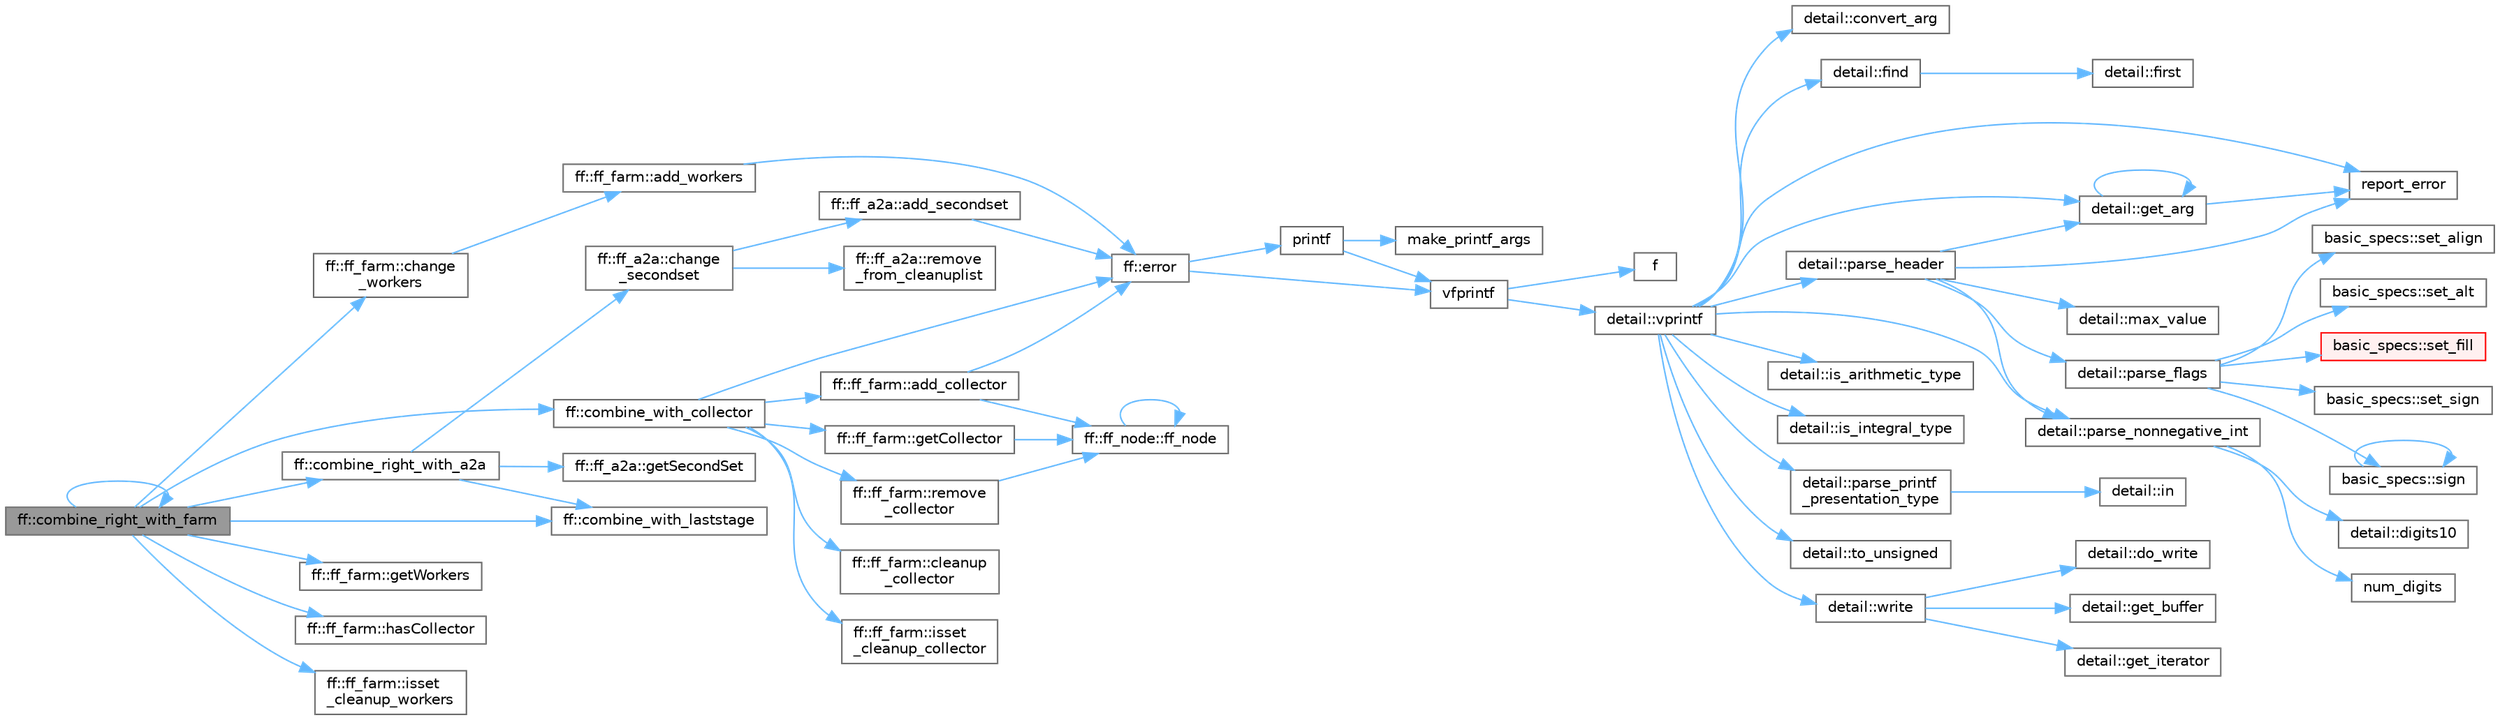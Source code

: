 digraph "ff::combine_right_with_farm"
{
 // LATEX_PDF_SIZE
  bgcolor="transparent";
  edge [fontname=Helvetica,fontsize=10,labelfontname=Helvetica,labelfontsize=10];
  node [fontname=Helvetica,fontsize=10,shape=box,height=0.2,width=0.4];
  rankdir="LR";
  Node1 [id="Node000001",label="ff::combine_right_with_farm",height=0.2,width=0.4,color="gray40", fillcolor="grey60", style="filled", fontcolor="black",tooltip=" "];
  Node1 -> Node2 [id="edge1_Node000001_Node000002",color="steelblue1",style="solid",tooltip=" "];
  Node2 [id="Node000002",label="ff::ff_farm::change\l_workers",height=0.2,width=0.4,color="grey40", fillcolor="white", style="filled",URL="$classff_1_1ff__farm.html#a1b349c3a7c414083ae1f7a63337c34d4",tooltip=" "];
  Node2 -> Node3 [id="edge2_Node000002_Node000003",color="steelblue1",style="solid",tooltip=" "];
  Node3 [id="Node000003",label="ff::ff_farm::add_workers",height=0.2,width=0.4,color="grey40", fillcolor="white", style="filled",URL="$classff_1_1ff__farm.html#abcc6e24c3d7ca03c67e4206f829d1c0b",tooltip="Adds workers to the form"];
  Node3 -> Node4 [id="edge3_Node000003_Node000004",color="steelblue1",style="solid",tooltip=" "];
  Node4 [id="Node000004",label="ff::error",height=0.2,width=0.4,color="grey40", fillcolor="white", style="filled",URL="$namespaceff.html#a27d926d29b55e019eba5b70672301d82",tooltip=" "];
  Node4 -> Node5 [id="edge4_Node000004_Node000005",color="steelblue1",style="solid",tooltip=" "];
  Node5 [id="Node000005",label="printf",height=0.2,width=0.4,color="grey40", fillcolor="white", style="filled",URL="$printf_8h.html#aee3ed3a831f25f07e7be3919fff2203a",tooltip=" "];
  Node5 -> Node6 [id="edge5_Node000005_Node000006",color="steelblue1",style="solid",tooltip=" "];
  Node6 [id="Node000006",label="make_printf_args",height=0.2,width=0.4,color="grey40", fillcolor="white", style="filled",URL="$printf_8h.html#a27dcc0efcda04388971dbea3c875f122",tooltip=" "];
  Node5 -> Node7 [id="edge6_Node000005_Node000007",color="steelblue1",style="solid",tooltip=" "];
  Node7 [id="Node000007",label="vfprintf",height=0.2,width=0.4,color="grey40", fillcolor="white", style="filled",URL="$printf_8h.html#abb30aad964fc771fb52cf3ad88649df2",tooltip=" "];
  Node7 -> Node8 [id="edge7_Node000007_Node000008",color="steelblue1",style="solid",tooltip=" "];
  Node8 [id="Node000008",label="f",height=0.2,width=0.4,color="grey40", fillcolor="white", style="filled",URL="$cxx11__tensor__map_8cpp.html#a7f507fea02198f6cb81c86640c7b1a4e",tooltip=" "];
  Node7 -> Node9 [id="edge8_Node000007_Node000009",color="steelblue1",style="solid",tooltip=" "];
  Node9 [id="Node000009",label="detail::vprintf",height=0.2,width=0.4,color="grey40", fillcolor="white", style="filled",URL="$namespacedetail.html#a1c8c2218e4c822aa8f743fb9c573717f",tooltip=" "];
  Node9 -> Node10 [id="edge9_Node000009_Node000010",color="steelblue1",style="solid",tooltip=" "];
  Node10 [id="Node000010",label="detail::convert_arg",height=0.2,width=0.4,color="grey40", fillcolor="white", style="filled",URL="$namespacedetail.html#a03c11572c9a664266d6925f327dec7f3",tooltip=" "];
  Node9 -> Node11 [id="edge10_Node000009_Node000011",color="steelblue1",style="solid",tooltip=" "];
  Node11 [id="Node000011",label="detail::find",height=0.2,width=0.4,color="grey40", fillcolor="white", style="filled",URL="$namespacedetail.html#a6b71952fab3dc32f3edb2c3e9811d8d9",tooltip=" "];
  Node11 -> Node12 [id="edge11_Node000011_Node000012",color="steelblue1",style="solid",tooltip=" "];
  Node12 [id="Node000012",label="detail::first",height=0.2,width=0.4,color="grey40", fillcolor="white", style="filled",URL="$namespacedetail.html#a02319a3deb124802b88b61f85987df5e",tooltip=" "];
  Node9 -> Node13 [id="edge12_Node000009_Node000013",color="steelblue1",style="solid",tooltip=" "];
  Node13 [id="Node000013",label="detail::get_arg",height=0.2,width=0.4,color="grey40", fillcolor="white", style="filled",URL="$namespacedetail.html#a342ef250e45bd09b2ef666b6fae1c355",tooltip=" "];
  Node13 -> Node13 [id="edge13_Node000013_Node000013",color="steelblue1",style="solid",tooltip=" "];
  Node13 -> Node14 [id="edge14_Node000013_Node000014",color="steelblue1",style="solid",tooltip=" "];
  Node14 [id="Node000014",label="report_error",height=0.2,width=0.4,color="grey40", fillcolor="white", style="filled",URL="$format-inl_8h.html#a5555893692b00b61b3886349332fd01f",tooltip=" "];
  Node9 -> Node15 [id="edge15_Node000009_Node000015",color="steelblue1",style="solid",tooltip=" "];
  Node15 [id="Node000015",label="detail::is_arithmetic_type",height=0.2,width=0.4,color="grey40", fillcolor="white", style="filled",URL="$namespacedetail.html#a802c50a56a3495fdab6020b375ba1389",tooltip=" "];
  Node9 -> Node16 [id="edge16_Node000009_Node000016",color="steelblue1",style="solid",tooltip=" "];
  Node16 [id="Node000016",label="detail::is_integral_type",height=0.2,width=0.4,color="grey40", fillcolor="white", style="filled",URL="$namespacedetail.html#a2a60f8d1bee41b803f43fc42b707b5d1",tooltip=" "];
  Node9 -> Node17 [id="edge17_Node000009_Node000017",color="steelblue1",style="solid",tooltip=" "];
  Node17 [id="Node000017",label="detail::parse_header",height=0.2,width=0.4,color="grey40", fillcolor="white", style="filled",URL="$namespacedetail.html#afc9d93e58b8edb8077f8bc8eee7f4035",tooltip=" "];
  Node17 -> Node13 [id="edge18_Node000017_Node000013",color="steelblue1",style="solid",tooltip=" "];
  Node17 -> Node18 [id="edge19_Node000017_Node000018",color="steelblue1",style="solid",tooltip=" "];
  Node18 [id="Node000018",label="detail::max_value",height=0.2,width=0.4,color="grey40", fillcolor="white", style="filled",URL="$namespacedetail.html#a45c2130c44ebe54179eafcee3cda2bfb",tooltip=" "];
  Node17 -> Node19 [id="edge20_Node000017_Node000019",color="steelblue1",style="solid",tooltip=" "];
  Node19 [id="Node000019",label="detail::parse_flags",height=0.2,width=0.4,color="grey40", fillcolor="white", style="filled",URL="$namespacedetail.html#a4213daed116a37e1767881da51238261",tooltip=" "];
  Node19 -> Node20 [id="edge21_Node000019_Node000020",color="steelblue1",style="solid",tooltip=" "];
  Node20 [id="Node000020",label="basic_specs::set_align",height=0.2,width=0.4,color="grey40", fillcolor="white", style="filled",URL="$classbasic__specs.html#ad73b6f854341aaabc744bf54e6ea6af6",tooltip=" "];
  Node19 -> Node21 [id="edge22_Node000019_Node000021",color="steelblue1",style="solid",tooltip=" "];
  Node21 [id="Node000021",label="basic_specs::set_alt",height=0.2,width=0.4,color="grey40", fillcolor="white", style="filled",URL="$classbasic__specs.html#a5f10314706a8a3d579f882f30d283b61",tooltip=" "];
  Node19 -> Node22 [id="edge23_Node000019_Node000022",color="steelblue1",style="solid",tooltip=" "];
  Node22 [id="Node000022",label="basic_specs::set_fill",height=0.2,width=0.4,color="red", fillcolor="#FFF0F0", style="filled",URL="$classbasic__specs.html#a1600987fb39fed5dfdac21b218061a9e",tooltip=" "];
  Node19 -> Node24 [id="edge24_Node000019_Node000024",color="steelblue1",style="solid",tooltip=" "];
  Node24 [id="Node000024",label="basic_specs::set_sign",height=0.2,width=0.4,color="grey40", fillcolor="white", style="filled",URL="$classbasic__specs.html#a7020ec66ba6918727e4102567c5c731a",tooltip=" "];
  Node19 -> Node25 [id="edge25_Node000019_Node000025",color="steelblue1",style="solid",tooltip=" "];
  Node25 [id="Node000025",label="basic_specs::sign",height=0.2,width=0.4,color="grey40", fillcolor="white", style="filled",URL="$classbasic__specs.html#a380e6ff33a8ae05e3ef479bf95696ad2",tooltip=" "];
  Node25 -> Node25 [id="edge26_Node000025_Node000025",color="steelblue1",style="solid",tooltip=" "];
  Node17 -> Node26 [id="edge27_Node000017_Node000026",color="steelblue1",style="solid",tooltip=" "];
  Node26 [id="Node000026",label="detail::parse_nonnegative_int",height=0.2,width=0.4,color="grey40", fillcolor="white", style="filled",URL="$namespacedetail.html#a338caba782225e115a9902d4d0835f5f",tooltip=" "];
  Node26 -> Node27 [id="edge28_Node000026_Node000027",color="steelblue1",style="solid",tooltip=" "];
  Node27 [id="Node000027",label="detail::digits10",height=0.2,width=0.4,color="grey40", fillcolor="white", style="filled",URL="$namespacedetail.html#a3a043db05db2d07deb2d98ba2d04b4eb",tooltip=" "];
  Node26 -> Node28 [id="edge29_Node000026_Node000028",color="steelblue1",style="solid",tooltip=" "];
  Node28 [id="Node000028",label="num_digits",height=0.2,width=0.4,color="grey40", fillcolor="white", style="filled",URL="$_sequence_8c.html#aa16e8c03d098498ad9c8839cf2c48044",tooltip=" "];
  Node17 -> Node14 [id="edge30_Node000017_Node000014",color="steelblue1",style="solid",tooltip=" "];
  Node9 -> Node26 [id="edge31_Node000009_Node000026",color="steelblue1",style="solid",tooltip=" "];
  Node9 -> Node29 [id="edge32_Node000009_Node000029",color="steelblue1",style="solid",tooltip=" "];
  Node29 [id="Node000029",label="detail::parse_printf\l_presentation_type",height=0.2,width=0.4,color="grey40", fillcolor="white", style="filled",URL="$namespacedetail.html#aa2cb095169b23e3a66260ad7078f44cc",tooltip=" "];
  Node29 -> Node30 [id="edge33_Node000029_Node000030",color="steelblue1",style="solid",tooltip=" "];
  Node30 [id="Node000030",label="detail::in",height=0.2,width=0.4,color="grey40", fillcolor="white", style="filled",URL="$namespacedetail.html#a52a5e2ed06c229dcf95ea5c46d48d05e",tooltip=" "];
  Node9 -> Node14 [id="edge34_Node000009_Node000014",color="steelblue1",style="solid",tooltip=" "];
  Node9 -> Node31 [id="edge35_Node000009_Node000031",color="steelblue1",style="solid",tooltip=" "];
  Node31 [id="Node000031",label="detail::to_unsigned",height=0.2,width=0.4,color="grey40", fillcolor="white", style="filled",URL="$namespacedetail.html#a4855e668246c731a97484efc329f2aac",tooltip=" "];
  Node9 -> Node32 [id="edge36_Node000009_Node000032",color="steelblue1",style="solid",tooltip=" "];
  Node32 [id="Node000032",label="detail::write",height=0.2,width=0.4,color="grey40", fillcolor="white", style="filled",URL="$namespacedetail.html#a29dacf26eedc9e3575fb57329a5ca0a3",tooltip=" "];
  Node32 -> Node33 [id="edge37_Node000032_Node000033",color="steelblue1",style="solid",tooltip=" "];
  Node33 [id="Node000033",label="detail::do_write",height=0.2,width=0.4,color="grey40", fillcolor="white", style="filled",URL="$namespacedetail.html#a5007cc441bd246a9096070c10d1ea683",tooltip=" "];
  Node32 -> Node34 [id="edge38_Node000032_Node000034",color="steelblue1",style="solid",tooltip=" "];
  Node34 [id="Node000034",label="detail::get_buffer",height=0.2,width=0.4,color="grey40", fillcolor="white", style="filled",URL="$namespacedetail.html#ad803bb19df422bc4c4f92d75c7564437",tooltip=" "];
  Node32 -> Node35 [id="edge39_Node000032_Node000035",color="steelblue1",style="solid",tooltip=" "];
  Node35 [id="Node000035",label="detail::get_iterator",height=0.2,width=0.4,color="grey40", fillcolor="white", style="filled",URL="$namespacedetail.html#a05e3e231207d3f28f83261c2e7ad2fe5",tooltip=" "];
  Node4 -> Node7 [id="edge40_Node000004_Node000007",color="steelblue1",style="solid",tooltip=" "];
  Node1 -> Node36 [id="edge41_Node000001_Node000036",color="steelblue1",style="solid",tooltip=" "];
  Node36 [id="Node000036",label="ff::combine_right_with_a2a",height=0.2,width=0.4,color="grey40", fillcolor="white", style="filled",URL="$namespaceff.html#a4e23df8155868a2b041038f99b2f3899",tooltip=" "];
  Node36 -> Node37 [id="edge42_Node000036_Node000037",color="steelblue1",style="solid",tooltip=" "];
  Node37 [id="Node000037",label="ff::ff_a2a::change\l_secondset",height=0.2,width=0.4,color="grey40", fillcolor="white", style="filled",URL="$classff_1_1ff__a2a.html#ae67d7092657e3a10fda925d8ead4b253",tooltip=" "];
  Node37 -> Node38 [id="edge43_Node000037_Node000038",color="steelblue1",style="solid",tooltip=" "];
  Node38 [id="Node000038",label="ff::ff_a2a::add_secondset",height=0.2,width=0.4,color="grey40", fillcolor="white", style="filled",URL="$classff_1_1ff__a2a.html#a32fb5256015bab02ecd879cda0b371e5",tooltip=" "];
  Node38 -> Node4 [id="edge44_Node000038_Node000004",color="steelblue1",style="solid",tooltip=" "];
  Node37 -> Node39 [id="edge45_Node000037_Node000039",color="steelblue1",style="solid",tooltip=" "];
  Node39 [id="Node000039",label="ff::ff_a2a::remove\l_from_cleanuplist",height=0.2,width=0.4,color="grey40", fillcolor="white", style="filled",URL="$classff_1_1ff__a2a.html#a891a7fa28280ca45bdb19a2221f96fd9",tooltip=" "];
  Node36 -> Node40 [id="edge46_Node000036_Node000040",color="steelblue1",style="solid",tooltip=" "];
  Node40 [id="Node000040",label="ff::combine_with_laststage",height=0.2,width=0.4,color="grey40", fillcolor="white", style="filled",URL="$namespaceff.html#a9bea9a93826205dd2dd32ca839393179",tooltip=" "];
  Node36 -> Node41 [id="edge47_Node000036_Node000041",color="steelblue1",style="solid",tooltip=" "];
  Node41 [id="Node000041",label="ff::ff_a2a::getSecondSet",height=0.2,width=0.4,color="grey40", fillcolor="white", style="filled",URL="$classff_1_1ff__a2a.html#a15e634b23e08ae53f1d5296cae30fb9d",tooltip=" "];
  Node1 -> Node1 [id="edge48_Node000001_Node000001",color="steelblue1",style="solid",tooltip=" "];
  Node1 -> Node42 [id="edge49_Node000001_Node000042",color="steelblue1",style="solid",tooltip=" "];
  Node42 [id="Node000042",label="ff::combine_with_collector",height=0.2,width=0.4,color="grey40", fillcolor="white", style="filled",URL="$namespaceff.html#ac0bbe02f204df7b9fab24e28301b5968",tooltip=" "];
  Node42 -> Node43 [id="edge50_Node000042_Node000043",color="steelblue1",style="solid",tooltip=" "];
  Node43 [id="Node000043",label="ff::ff_farm::add_collector",height=0.2,width=0.4,color="grey40", fillcolor="white", style="filled",URL="$classff_1_1ff__farm.html#ad8117ca2bc937e6be844af50ca6d2b87",tooltip="Adds the collector"];
  Node43 -> Node4 [id="edge51_Node000043_Node000004",color="steelblue1",style="solid",tooltip=" "];
  Node43 -> Node44 [id="edge52_Node000043_Node000044",color="steelblue1",style="solid",tooltip=" "];
  Node44 [id="Node000044",label="ff::ff_node::ff_node",height=0.2,width=0.4,color="grey40", fillcolor="white", style="filled",URL="$classff_1_1ff__node.html#a53ab8b2244539766bdea3eb65cb04f9b",tooltip=" "];
  Node44 -> Node44 [id="edge53_Node000044_Node000044",color="steelblue1",style="solid",tooltip=" "];
  Node42 -> Node45 [id="edge54_Node000042_Node000045",color="steelblue1",style="solid",tooltip=" "];
  Node45 [id="Node000045",label="ff::ff_farm::cleanup\l_collector",height=0.2,width=0.4,color="grey40", fillcolor="white", style="filled",URL="$classff_1_1ff__farm.html#a55375ed56d7f6d989a3f4276e39ed796",tooltip=" "];
  Node42 -> Node4 [id="edge55_Node000042_Node000004",color="steelblue1",style="solid",tooltip=" "];
  Node42 -> Node46 [id="edge56_Node000042_Node000046",color="steelblue1",style="solid",tooltip=" "];
  Node46 [id="Node000046",label="ff::ff_farm::getCollector",height=0.2,width=0.4,color="grey40", fillcolor="white", style="filled",URL="$classff_1_1ff__farm.html#af88d021b0d4df352b5f025f531f07da8",tooltip="Gets Collector"];
  Node46 -> Node44 [id="edge57_Node000046_Node000044",color="steelblue1",style="solid",tooltip=" "];
  Node42 -> Node47 [id="edge58_Node000042_Node000047",color="steelblue1",style="solid",tooltip=" "];
  Node47 [id="Node000047",label="ff::ff_farm::isset\l_cleanup_collector",height=0.2,width=0.4,color="grey40", fillcolor="white", style="filled",URL="$classff_1_1ff__farm.html#a591b4bdeb3375d475330e6945c52484c",tooltip=" "];
  Node42 -> Node48 [id="edge59_Node000042_Node000048",color="steelblue1",style="solid",tooltip=" "];
  Node48 [id="Node000048",label="ff::ff_farm::remove\l_collector",height=0.2,width=0.4,color="grey40", fillcolor="white", style="filled",URL="$classff_1_1ff__farm.html#a5fde02281e79ca2a135688e261a7225f",tooltip="Removes the collector"];
  Node48 -> Node44 [id="edge60_Node000048_Node000044",color="steelblue1",style="solid",tooltip=" "];
  Node1 -> Node40 [id="edge61_Node000001_Node000040",color="steelblue1",style="solid",tooltip=" "];
  Node1 -> Node49 [id="edge62_Node000001_Node000049",color="steelblue1",style="solid",tooltip=" "];
  Node49 [id="Node000049",label="ff::ff_farm::getWorkers",height=0.2,width=0.4,color="grey40", fillcolor="white", style="filled",URL="$classff_1_1ff__farm.html#a67596a94ae016f648b2793a90b96a5de",tooltip=" "];
  Node1 -> Node50 [id="edge63_Node000001_Node000050",color="steelblue1",style="solid",tooltip=" "];
  Node50 [id="Node000050",label="ff::ff_farm::hasCollector",height=0.2,width=0.4,color="grey40", fillcolor="white", style="filled",URL="$classff_1_1ff__farm.html#a5c5dc54cb6a91caacf2d316f5c3a19ad",tooltip=" "];
  Node1 -> Node51 [id="edge64_Node000001_Node000051",color="steelblue1",style="solid",tooltip=" "];
  Node51 [id="Node000051",label="ff::ff_farm::isset\l_cleanup_workers",height=0.2,width=0.4,color="grey40", fillcolor="white", style="filled",URL="$classff_1_1ff__farm.html#a14081c9431839c4c209e15f089bd01c9",tooltip=" "];
}
